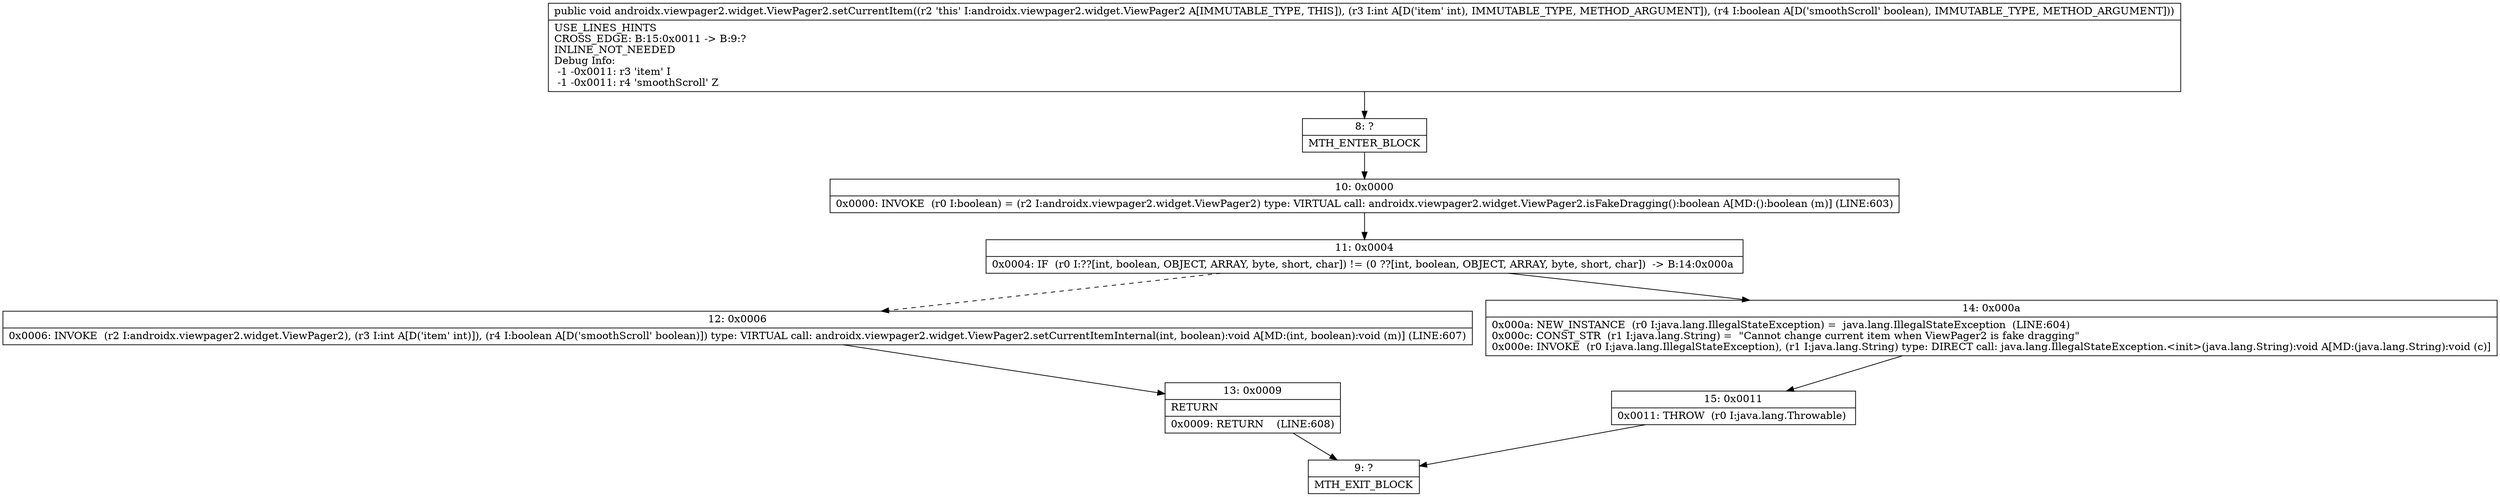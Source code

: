 digraph "CFG forandroidx.viewpager2.widget.ViewPager2.setCurrentItem(IZ)V" {
Node_8 [shape=record,label="{8\:\ ?|MTH_ENTER_BLOCK\l}"];
Node_10 [shape=record,label="{10\:\ 0x0000|0x0000: INVOKE  (r0 I:boolean) = (r2 I:androidx.viewpager2.widget.ViewPager2) type: VIRTUAL call: androidx.viewpager2.widget.ViewPager2.isFakeDragging():boolean A[MD:():boolean (m)] (LINE:603)\l}"];
Node_11 [shape=record,label="{11\:\ 0x0004|0x0004: IF  (r0 I:??[int, boolean, OBJECT, ARRAY, byte, short, char]) != (0 ??[int, boolean, OBJECT, ARRAY, byte, short, char])  \-\> B:14:0x000a \l}"];
Node_12 [shape=record,label="{12\:\ 0x0006|0x0006: INVOKE  (r2 I:androidx.viewpager2.widget.ViewPager2), (r3 I:int A[D('item' int)]), (r4 I:boolean A[D('smoothScroll' boolean)]) type: VIRTUAL call: androidx.viewpager2.widget.ViewPager2.setCurrentItemInternal(int, boolean):void A[MD:(int, boolean):void (m)] (LINE:607)\l}"];
Node_13 [shape=record,label="{13\:\ 0x0009|RETURN\l|0x0009: RETURN    (LINE:608)\l}"];
Node_9 [shape=record,label="{9\:\ ?|MTH_EXIT_BLOCK\l}"];
Node_14 [shape=record,label="{14\:\ 0x000a|0x000a: NEW_INSTANCE  (r0 I:java.lang.IllegalStateException) =  java.lang.IllegalStateException  (LINE:604)\l0x000c: CONST_STR  (r1 I:java.lang.String) =  \"Cannot change current item when ViewPager2 is fake dragging\" \l0x000e: INVOKE  (r0 I:java.lang.IllegalStateException), (r1 I:java.lang.String) type: DIRECT call: java.lang.IllegalStateException.\<init\>(java.lang.String):void A[MD:(java.lang.String):void (c)]\l}"];
Node_15 [shape=record,label="{15\:\ 0x0011|0x0011: THROW  (r0 I:java.lang.Throwable) \l}"];
MethodNode[shape=record,label="{public void androidx.viewpager2.widget.ViewPager2.setCurrentItem((r2 'this' I:androidx.viewpager2.widget.ViewPager2 A[IMMUTABLE_TYPE, THIS]), (r3 I:int A[D('item' int), IMMUTABLE_TYPE, METHOD_ARGUMENT]), (r4 I:boolean A[D('smoothScroll' boolean), IMMUTABLE_TYPE, METHOD_ARGUMENT]))  | USE_LINES_HINTS\lCROSS_EDGE: B:15:0x0011 \-\> B:9:?\lINLINE_NOT_NEEDED\lDebug Info:\l  \-1 \-0x0011: r3 'item' I\l  \-1 \-0x0011: r4 'smoothScroll' Z\l}"];
MethodNode -> Node_8;Node_8 -> Node_10;
Node_10 -> Node_11;
Node_11 -> Node_12[style=dashed];
Node_11 -> Node_14;
Node_12 -> Node_13;
Node_13 -> Node_9;
Node_14 -> Node_15;
Node_15 -> Node_9;
}

